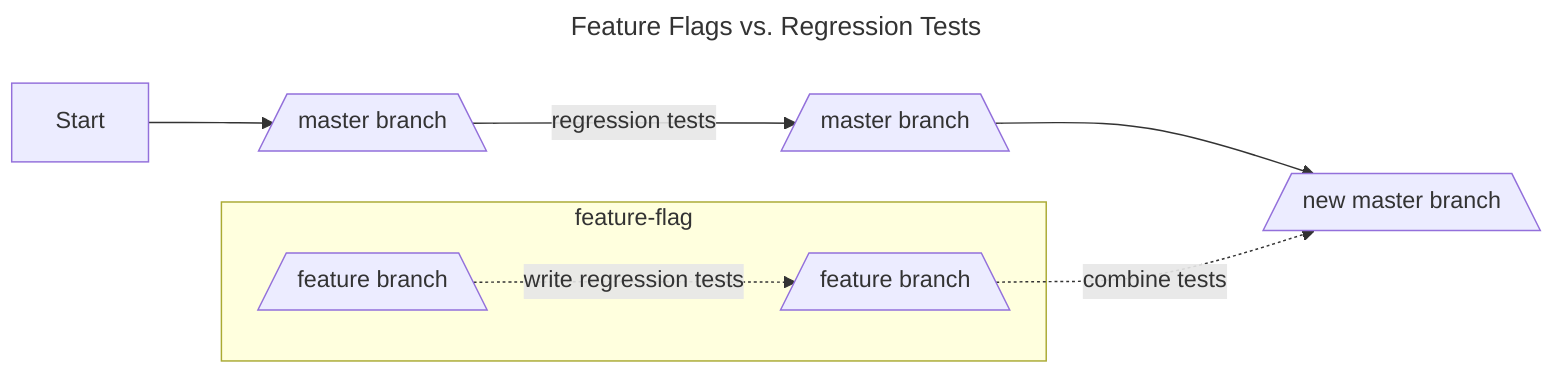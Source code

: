 ---
title: Feature Flags vs. Regression Tests
---
flowchart LR

    Z[Start]-->A[/master branch\]--regression tests-->B[/master branch\]-->E[/new master branch\]
    subgraph feature-flag
    C[/feature branch\]-.write regression tests .->D[/feature branch\]
    D[/feature branch\]
    end feature-flag
    D[/feature branch\]-.combine tests .->E[/new master branch\]